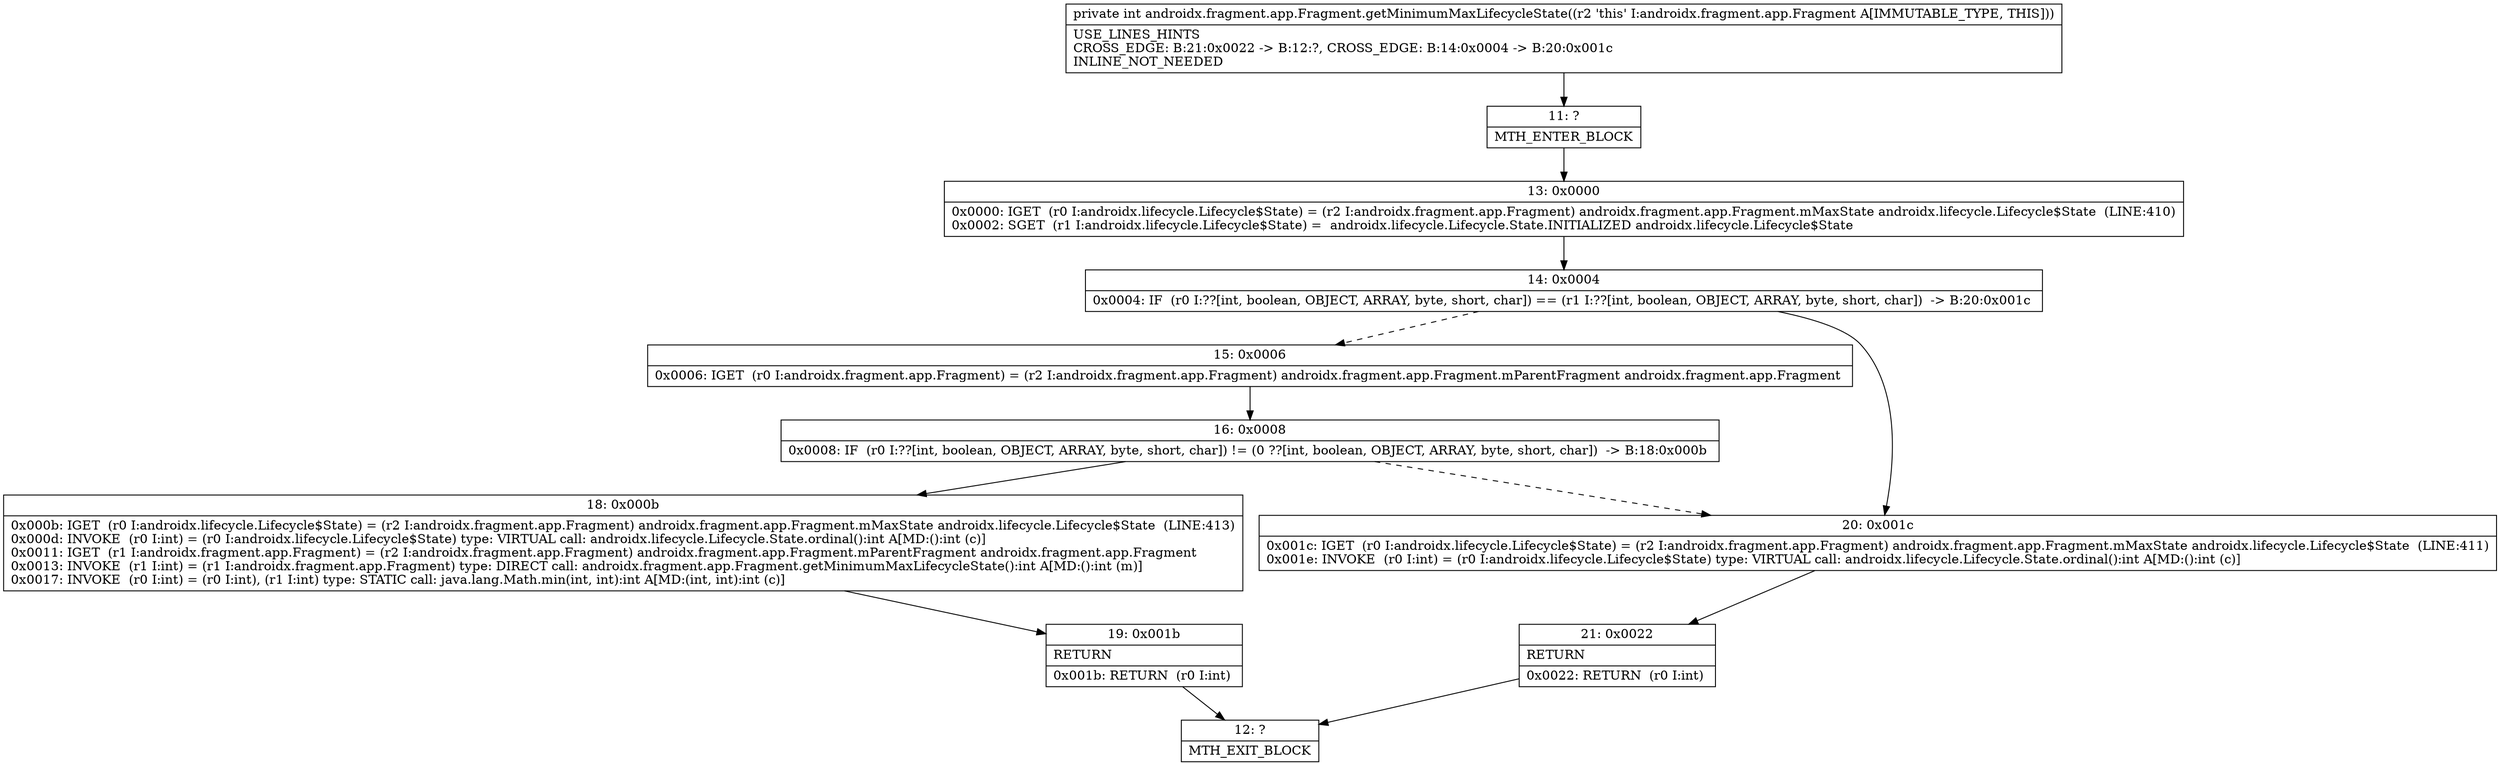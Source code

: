 digraph "CFG forandroidx.fragment.app.Fragment.getMinimumMaxLifecycleState()I" {
Node_11 [shape=record,label="{11\:\ ?|MTH_ENTER_BLOCK\l}"];
Node_13 [shape=record,label="{13\:\ 0x0000|0x0000: IGET  (r0 I:androidx.lifecycle.Lifecycle$State) = (r2 I:androidx.fragment.app.Fragment) androidx.fragment.app.Fragment.mMaxState androidx.lifecycle.Lifecycle$State  (LINE:410)\l0x0002: SGET  (r1 I:androidx.lifecycle.Lifecycle$State) =  androidx.lifecycle.Lifecycle.State.INITIALIZED androidx.lifecycle.Lifecycle$State \l}"];
Node_14 [shape=record,label="{14\:\ 0x0004|0x0004: IF  (r0 I:??[int, boolean, OBJECT, ARRAY, byte, short, char]) == (r1 I:??[int, boolean, OBJECT, ARRAY, byte, short, char])  \-\> B:20:0x001c \l}"];
Node_15 [shape=record,label="{15\:\ 0x0006|0x0006: IGET  (r0 I:androidx.fragment.app.Fragment) = (r2 I:androidx.fragment.app.Fragment) androidx.fragment.app.Fragment.mParentFragment androidx.fragment.app.Fragment \l}"];
Node_16 [shape=record,label="{16\:\ 0x0008|0x0008: IF  (r0 I:??[int, boolean, OBJECT, ARRAY, byte, short, char]) != (0 ??[int, boolean, OBJECT, ARRAY, byte, short, char])  \-\> B:18:0x000b \l}"];
Node_18 [shape=record,label="{18\:\ 0x000b|0x000b: IGET  (r0 I:androidx.lifecycle.Lifecycle$State) = (r2 I:androidx.fragment.app.Fragment) androidx.fragment.app.Fragment.mMaxState androidx.lifecycle.Lifecycle$State  (LINE:413)\l0x000d: INVOKE  (r0 I:int) = (r0 I:androidx.lifecycle.Lifecycle$State) type: VIRTUAL call: androidx.lifecycle.Lifecycle.State.ordinal():int A[MD:():int (c)]\l0x0011: IGET  (r1 I:androidx.fragment.app.Fragment) = (r2 I:androidx.fragment.app.Fragment) androidx.fragment.app.Fragment.mParentFragment androidx.fragment.app.Fragment \l0x0013: INVOKE  (r1 I:int) = (r1 I:androidx.fragment.app.Fragment) type: DIRECT call: androidx.fragment.app.Fragment.getMinimumMaxLifecycleState():int A[MD:():int (m)]\l0x0017: INVOKE  (r0 I:int) = (r0 I:int), (r1 I:int) type: STATIC call: java.lang.Math.min(int, int):int A[MD:(int, int):int (c)]\l}"];
Node_19 [shape=record,label="{19\:\ 0x001b|RETURN\l|0x001b: RETURN  (r0 I:int) \l}"];
Node_12 [shape=record,label="{12\:\ ?|MTH_EXIT_BLOCK\l}"];
Node_20 [shape=record,label="{20\:\ 0x001c|0x001c: IGET  (r0 I:androidx.lifecycle.Lifecycle$State) = (r2 I:androidx.fragment.app.Fragment) androidx.fragment.app.Fragment.mMaxState androidx.lifecycle.Lifecycle$State  (LINE:411)\l0x001e: INVOKE  (r0 I:int) = (r0 I:androidx.lifecycle.Lifecycle$State) type: VIRTUAL call: androidx.lifecycle.Lifecycle.State.ordinal():int A[MD:():int (c)]\l}"];
Node_21 [shape=record,label="{21\:\ 0x0022|RETURN\l|0x0022: RETURN  (r0 I:int) \l}"];
MethodNode[shape=record,label="{private int androidx.fragment.app.Fragment.getMinimumMaxLifecycleState((r2 'this' I:androidx.fragment.app.Fragment A[IMMUTABLE_TYPE, THIS]))  | USE_LINES_HINTS\lCROSS_EDGE: B:21:0x0022 \-\> B:12:?, CROSS_EDGE: B:14:0x0004 \-\> B:20:0x001c\lINLINE_NOT_NEEDED\l}"];
MethodNode -> Node_11;Node_11 -> Node_13;
Node_13 -> Node_14;
Node_14 -> Node_15[style=dashed];
Node_14 -> Node_20;
Node_15 -> Node_16;
Node_16 -> Node_18;
Node_16 -> Node_20[style=dashed];
Node_18 -> Node_19;
Node_19 -> Node_12;
Node_20 -> Node_21;
Node_21 -> Node_12;
}


